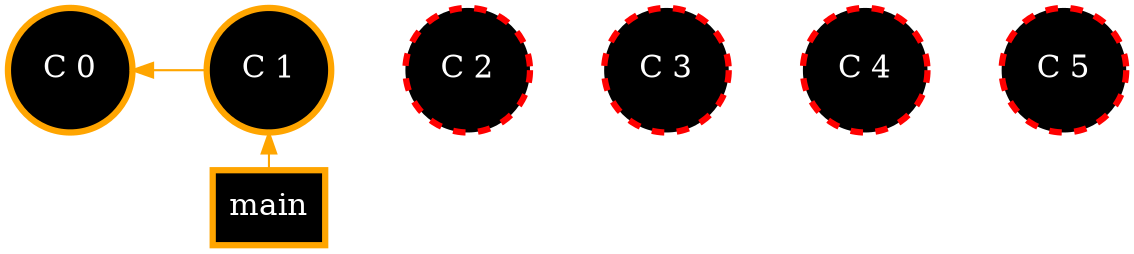 digraph git_merge_fast_fwd {
    rankdir=LR
    bgcolor=transparent

    node[width=0.3, shape=rect, fontsize=15.0, style="bold,filled", fillcolor=black, fontcolor=white, color=orange, penwidth=3]
    edge[color=orange, dir=back]

    main [label="main"]

    node[shape=circle, fontsize=15.0, style=filled, fillcolor=black, fontcolor=white, color=orange]

    c_0 [label="C 0"]
    c_1 [label="C 1"]

    // Dashed nodes
    c_2 [label="C 2", style="dashed,filled", color=red]
    c_3 [label="C 3", style="dashed,filled", color=red]
    c_4 [label="C 4", style="dashed,filled", color=red]
    c_5 [label="C 5", style="dashed,filled", color=red]
    // Connect all nodes in a chain to enforce horizontal layout
    c_0 -> c_1
    c_1 -> main

    edge[style=invis]
    c_1 -> c_2 -> c_3 -> c_4 -> c_5

    {rank=same; c_1 main}
}
